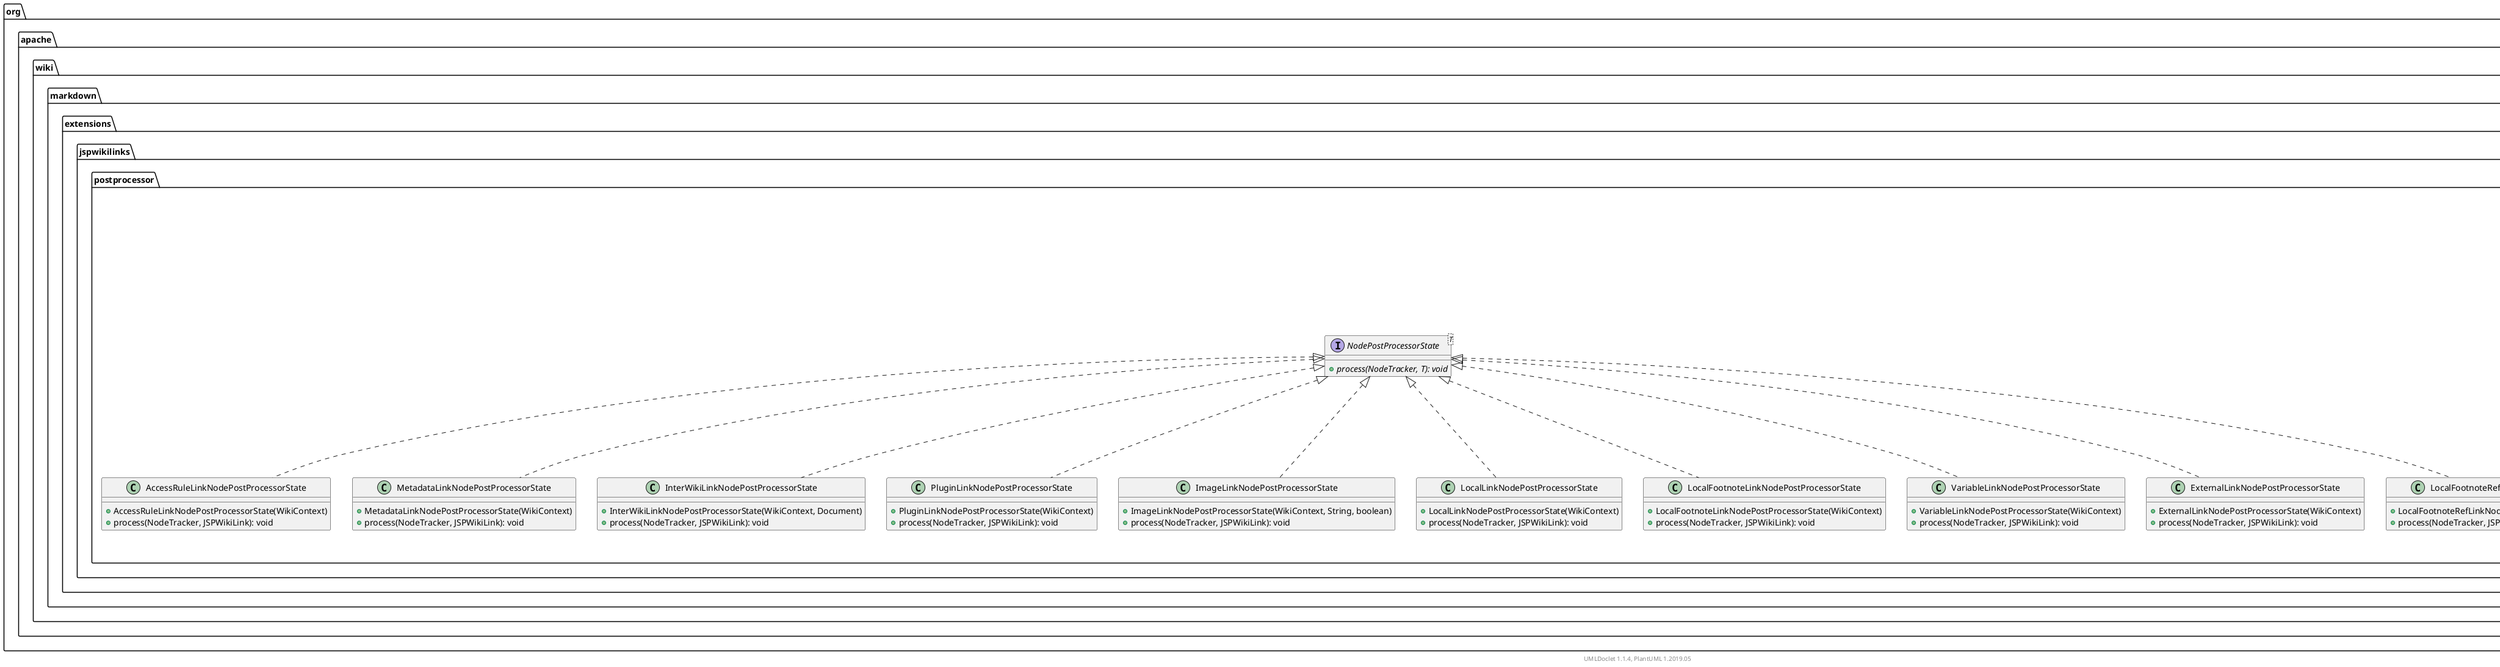 @startuml

    namespace org.apache.wiki.markdown.extensions.jspwikilinks.postprocessor {

        class JSPWikiNodePostProcessorFactory [[JSPWikiNodePostProcessorFactory.html]] {
            +JSPWikiNodePostProcessorFactory(WikiContext, DataHolder)
            +apply(Document): NodePostProcessor
        }

        class AccessRuleLinkNodePostProcessorState [[AccessRuleLinkNodePostProcessorState.html]] {
            +AccessRuleLinkNodePostProcessorState(WikiContext)
            +process(NodeTracker, JSPWikiLink): void
        }

        class MetadataLinkNodePostProcessorState [[MetadataLinkNodePostProcessorState.html]] {
            +MetadataLinkNodePostProcessorState(WikiContext)
            +process(NodeTracker, JSPWikiLink): void
        }

        class JSPWikiLinkNodePostProcessor [[JSPWikiLinkNodePostProcessor.html]] {
            #m_context: WikiContext
            #linkOperations: LinkParsingOperations
            #m_useOutlinkImage: boolean
            #document: Document
            +JSPWikiLinkNodePostProcessor(WikiContext, Document)
            +process(NodeTracker, Node): void
        }

        class InterWikiLinkNodePostProcessorState [[InterWikiLinkNodePostProcessorState.html]] {
            +InterWikiLinkNodePostProcessorState(WikiContext, Document)
            +process(NodeTracker, JSPWikiLink): void
        }

        class PluginLinkNodePostProcessorState [[PluginLinkNodePostProcessorState.html]] {
            +PluginLinkNodePostProcessorState(WikiContext)
            +process(NodeTracker, JSPWikiLink): void
        }

        class ImageLinkNodePostProcessorState [[ImageLinkNodePostProcessorState.html]] {
            +ImageLinkNodePostProcessorState(WikiContext, String, boolean)
            +process(NodeTracker, JSPWikiLink): void
        }

        class LocalLinkNodePostProcessorState [[LocalLinkNodePostProcessorState.html]] {
            +LocalLinkNodePostProcessorState(WikiContext)
            +process(NodeTracker, JSPWikiLink): void
        }

        class LocalFootnoteLinkNodePostProcessorState [[LocalFootnoteLinkNodePostProcessorState.html]] {
            +LocalFootnoteLinkNodePostProcessorState(WikiContext)
            +process(NodeTracker, JSPWikiLink): void
        }

        class VariableLinkNodePostProcessorState [[VariableLinkNodePostProcessorState.html]] {
            +VariableLinkNodePostProcessorState(WikiContext)
            +process(NodeTracker, JSPWikiLink): void
        }

        class ExternalLinkNodePostProcessorState [[ExternalLinkNodePostProcessorState.html]] {
            +ExternalLinkNodePostProcessorState(WikiContext)
            +process(NodeTracker, JSPWikiLink): void
        }

        class LocalFootnoteRefLinkNodePostProcessorState [[LocalFootnoteRefLinkNodePostProcessorState.html]] {
            +LocalFootnoteRefLinkNodePostProcessorState(WikiContext)
            +process(NodeTracker, JSPWikiLink): void
        }

        interface NodePostProcessorState<T> [[NodePostProcessorState.html]] {
            {abstract} +process(NodeTracker, T): void
        }

        abstract class com.vladsch.flexmark.parser.block.NodePostProcessorFactory {
            {abstract} +apply(Document): NodePostProcessor
        }
        com.vladsch.flexmark.parser.block.NodePostProcessorFactory <|-- JSPWikiNodePostProcessorFactory

        NodePostProcessorState <|.. AccessRuleLinkNodePostProcessorState

        NodePostProcessorState <|.. MetadataLinkNodePostProcessorState

        abstract class com.vladsch.flexmark.parser.block.NodePostProcessor
        com.vladsch.flexmark.parser.block.NodePostProcessor <|-- JSPWikiLinkNodePostProcessor

        NodePostProcessorState <|.. InterWikiLinkNodePostProcessorState

        NodePostProcessorState <|.. PluginLinkNodePostProcessorState

        NodePostProcessorState <|.. ImageLinkNodePostProcessorState

        NodePostProcessorState <|.. LocalLinkNodePostProcessorState

        NodePostProcessorState <|.. LocalFootnoteLinkNodePostProcessorState

        NodePostProcessorState <|.. VariableLinkNodePostProcessorState

        NodePostProcessorState <|.. ExternalLinkNodePostProcessorState

        NodePostProcessorState <|.. LocalFootnoteRefLinkNodePostProcessorState

    }


    center footer UMLDoclet 1.1.4, PlantUML 1.2019.05
@enduml
